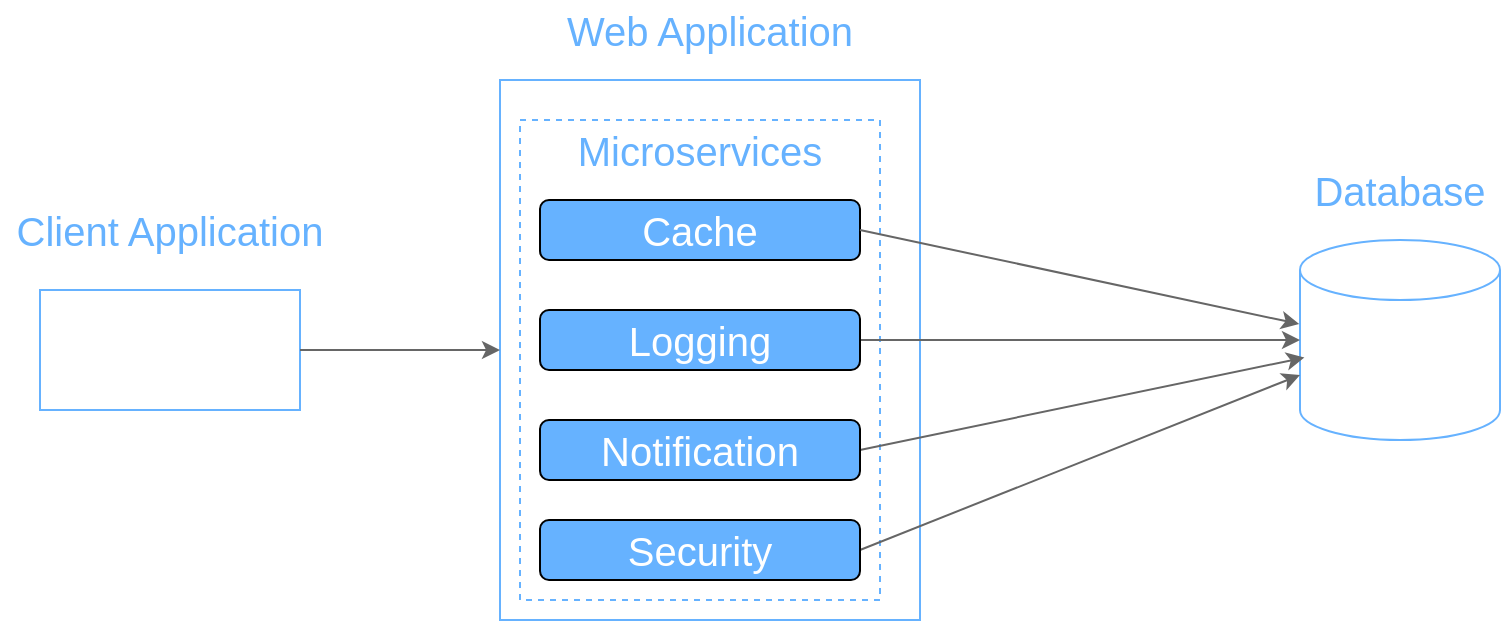 <mxfile version="20.2.3" type="device"><diagram id="k7s3L5Jy90CN9CYtJpKT" name="Page-1"><mxGraphModel dx="1038" dy="651" grid="1" gridSize="10" guides="1" tooltips="1" connect="1" arrows="1" fold="1" page="1" pageScale="1" pageWidth="850" pageHeight="1100" math="0" shadow="0"><root><mxCell id="0"/><mxCell id="1" parent="0"/><mxCell id="uddDM4wncQ7bbvR8oByH-17" value="" style="rounded=0;whiteSpace=wrap;html=1;fillColor=#FFFFFF;strokeColor=#66B2FF;" parent="1" vertex="1"><mxGeometry x="310" y="260" width="210" height="270" as="geometry"/></mxCell><mxCell id="uddDM4wncQ7bbvR8oByH-2" value="" style="rounded=0;whiteSpace=wrap;html=1;fillColor=#FFFFFF;dashed=1;strokeColor=#66B2FF;" parent="1" vertex="1"><mxGeometry x="320" y="280" width="180" height="240" as="geometry"/></mxCell><mxCell id="uddDM4wncQ7bbvR8oByH-3" value="" style="shape=cylinder3;whiteSpace=wrap;html=1;boundedLbl=1;backgroundOutline=1;size=15;fillColor=#FFFFFF;fontSize=20;strokeColor=#66B2FF;fontColor=#66B2FF;" parent="1" vertex="1"><mxGeometry x="710" y="340" width="100" height="100" as="geometry"/></mxCell><mxCell id="uddDM4wncQ7bbvR8oByH-4" value="&lt;font style=&quot;font-size: 20px;&quot;&gt;Cache&lt;/font&gt;" style="rounded=1;whiteSpace=wrap;html=1;fillColor=#66B2FF;fontColor=#FFFFFF;" parent="1" vertex="1"><mxGeometry x="330" y="320" width="160" height="30" as="geometry"/></mxCell><mxCell id="uddDM4wncQ7bbvR8oByH-9" value="" style="endArrow=classic;html=1;rounded=0;exitX=1;exitY=0.5;exitDx=0;exitDy=0;entryX=0;entryY=0;entryDx=0;entryDy=67.5;entryPerimeter=0;strokeColor=#666666;" parent="1" source="uddDM4wncQ7bbvR8oByH-16" target="uddDM4wncQ7bbvR8oByH-3" edge="1"><mxGeometry width="50" height="50" relative="1" as="geometry"><mxPoint x="570" y="520" as="sourcePoint"/><mxPoint x="710" y="390" as="targetPoint"/></mxGeometry></mxCell><mxCell id="uddDM4wncQ7bbvR8oByH-10" value="" style="endArrow=classic;html=1;rounded=0;exitX=1;exitY=0.5;exitDx=0;exitDy=0;entryX=0.022;entryY=0.588;entryDx=0;entryDy=0;entryPerimeter=0;strokeColor=#666666;" parent="1" source="uddDM4wncQ7bbvR8oByH-15" target="uddDM4wncQ7bbvR8oByH-3" edge="1"><mxGeometry width="50" height="50" relative="1" as="geometry"><mxPoint x="570" y="450" as="sourcePoint"/><mxPoint x="710" y="380" as="targetPoint"/></mxGeometry></mxCell><mxCell id="uddDM4wncQ7bbvR8oByH-11" value="" style="endArrow=classic;html=1;rounded=0;exitX=1;exitY=0.5;exitDx=0;exitDy=0;entryX=-0.004;entryY=0.42;entryDx=0;entryDy=0;entryPerimeter=0;strokeColor=#666666;" parent="1" source="uddDM4wncQ7bbvR8oByH-4" target="uddDM4wncQ7bbvR8oByH-3" edge="1"><mxGeometry width="50" height="50" relative="1" as="geometry"><mxPoint x="630" y="290" as="sourcePoint"/><mxPoint x="710" y="360" as="targetPoint"/></mxGeometry></mxCell><mxCell id="uddDM4wncQ7bbvR8oByH-12" value="" style="endArrow=classic;html=1;rounded=0;exitX=1;exitY=0.5;exitDx=0;exitDy=0;strokeColor=#666666;" parent="1" source="uddDM4wncQ7bbvR8oByH-14" target="uddDM4wncQ7bbvR8oByH-3" edge="1"><mxGeometry width="50" height="50" relative="1" as="geometry"><mxPoint x="570" y="380" as="sourcePoint"/><mxPoint x="710" y="370" as="targetPoint"/></mxGeometry></mxCell><mxCell id="uddDM4wncQ7bbvR8oByH-13" value="Microservices" style="text;html=1;align=center;verticalAlign=middle;whiteSpace=wrap;rounded=0;fillColor=none;fontColor=#66B2FF;fontSize=20;" parent="1" vertex="1"><mxGeometry x="325" y="280" width="170" height="30" as="geometry"/></mxCell><mxCell id="uddDM4wncQ7bbvR8oByH-14" value="&lt;font style=&quot;font-size: 20px;&quot;&gt;Logging&lt;/font&gt;" style="rounded=1;whiteSpace=wrap;html=1;fillColor=#66B2FF;fontColor=#FFFFFF;" parent="1" vertex="1"><mxGeometry x="330" y="375" width="160" height="30" as="geometry"/></mxCell><mxCell id="uddDM4wncQ7bbvR8oByH-15" value="&lt;font style=&quot;font-size: 20px;&quot;&gt;Notification&lt;/font&gt;" style="rounded=1;whiteSpace=wrap;html=1;fillColor=#66B2FF;fontColor=#FFFFFF;" parent="1" vertex="1"><mxGeometry x="330" y="430" width="160" height="30" as="geometry"/></mxCell><mxCell id="uddDM4wncQ7bbvR8oByH-16" value="&lt;font style=&quot;font-size: 20px;&quot;&gt;Security&lt;/font&gt;" style="rounded=1;whiteSpace=wrap;html=1;fillColor=#66B2FF;fontColor=#FFFFFF;" parent="1" vertex="1"><mxGeometry x="330" y="480" width="160" height="30" as="geometry"/></mxCell><mxCell id="uddDM4wncQ7bbvR8oByH-18" value="Web Application" style="text;html=1;align=center;verticalAlign=middle;whiteSpace=wrap;rounded=0;fillColor=none;fontColor=#66B2FF;fontSize=20;" parent="1" vertex="1"><mxGeometry x="330" y="220" width="170" height="30" as="geometry"/></mxCell><mxCell id="uddDM4wncQ7bbvR8oByH-19" value="" style="rounded=0;whiteSpace=wrap;html=1;fillColor=#FFFFFF;strokeColor=#66B2FF;" parent="1" vertex="1"><mxGeometry x="80" y="365" width="130" height="60" as="geometry"/></mxCell><mxCell id="uddDM4wncQ7bbvR8oByH-20" value="Client Application" style="text;html=1;align=center;verticalAlign=middle;whiteSpace=wrap;rounded=0;fillColor=none;fontColor=#66B2FF;fontSize=20;" parent="1" vertex="1"><mxGeometry x="60" y="320" width="170" height="30" as="geometry"/></mxCell><mxCell id="uddDM4wncQ7bbvR8oByH-21" value="" style="endArrow=classic;html=1;rounded=0;fontSize=20;fontColor=#66B2FF;exitX=1;exitY=0.5;exitDx=0;exitDy=0;entryX=0;entryY=0.5;entryDx=0;entryDy=0;strokeColor=#666666;" parent="1" source="uddDM4wncQ7bbvR8oByH-19" target="uddDM4wncQ7bbvR8oByH-17" edge="1"><mxGeometry width="50" height="50" relative="1" as="geometry"><mxPoint x="220" y="540" as="sourcePoint"/><mxPoint x="270" y="490" as="targetPoint"/></mxGeometry></mxCell><mxCell id="uddDM4wncQ7bbvR8oByH-28" value="Database" style="text;html=1;align=center;verticalAlign=middle;whiteSpace=wrap;rounded=0;fillColor=none;fontColor=#66B2FF;fontSize=20;" parent="1" vertex="1"><mxGeometry x="705" y="300" width="110" height="30" as="geometry"/></mxCell></root></mxGraphModel></diagram></mxfile>